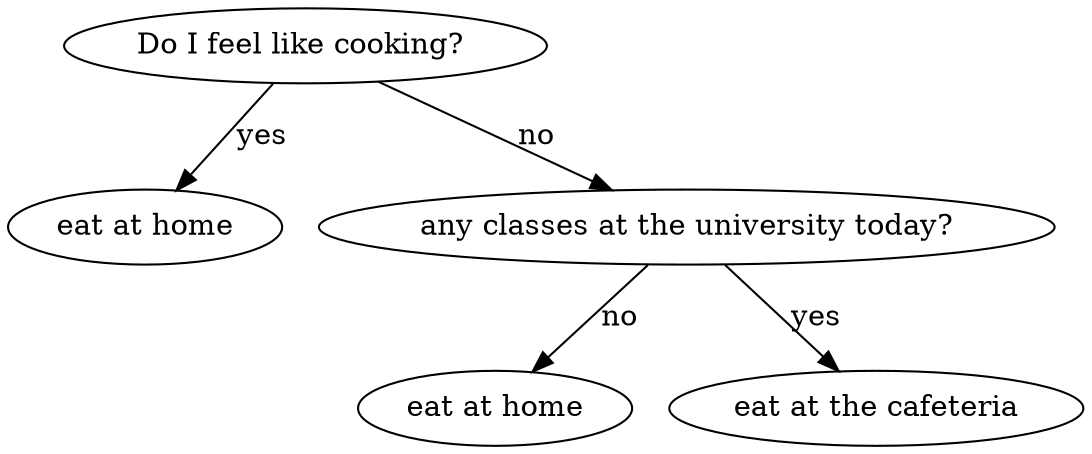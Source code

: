digraph G {
	"eat at home 0" [label="eat at home"]
	"Do I feel like cooking? " -> "eat at home 0" [label="yes"]
	"eat at home 10" [label="eat at home"]
	"any classes at the university today? 1" -> "eat at home 10" [label="no"]
	"eat at the cafeteria 11" [label="eat at the cafeteria"]
	"any classes at the university today? 1" -> "eat at the cafeteria 11" [label="yes"]
	"any classes at the university today? 1" [label="any classes at the university today?"]
	"Do I feel like cooking? " -> "any classes at the university today? 1" [label="no"]
}